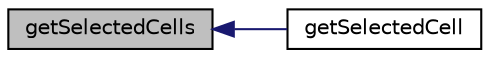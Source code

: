digraph "getSelectedCells"
{
  edge [fontname="Helvetica",fontsize="10",labelfontname="Helvetica",labelfontsize="10"];
  node [fontname="Helvetica",fontsize="10",shape=record];
  rankdir="LR";
  Node402 [label="getSelectedCells",height=0.2,width=0.4,color="black", fillcolor="grey75", style="filled", fontcolor="black"];
  Node402 -> Node403 [dir="back",color="midnightblue",fontsize="10",style="solid",fontname="Helvetica"];
  Node403 [label="getSelectedCell",height=0.2,width=0.4,color="black", fillcolor="white", style="filled",URL="$class_p_h_p_excel___worksheet.html#aed7b2c7b96ab5a185a58e4fa4651120c"];
}
